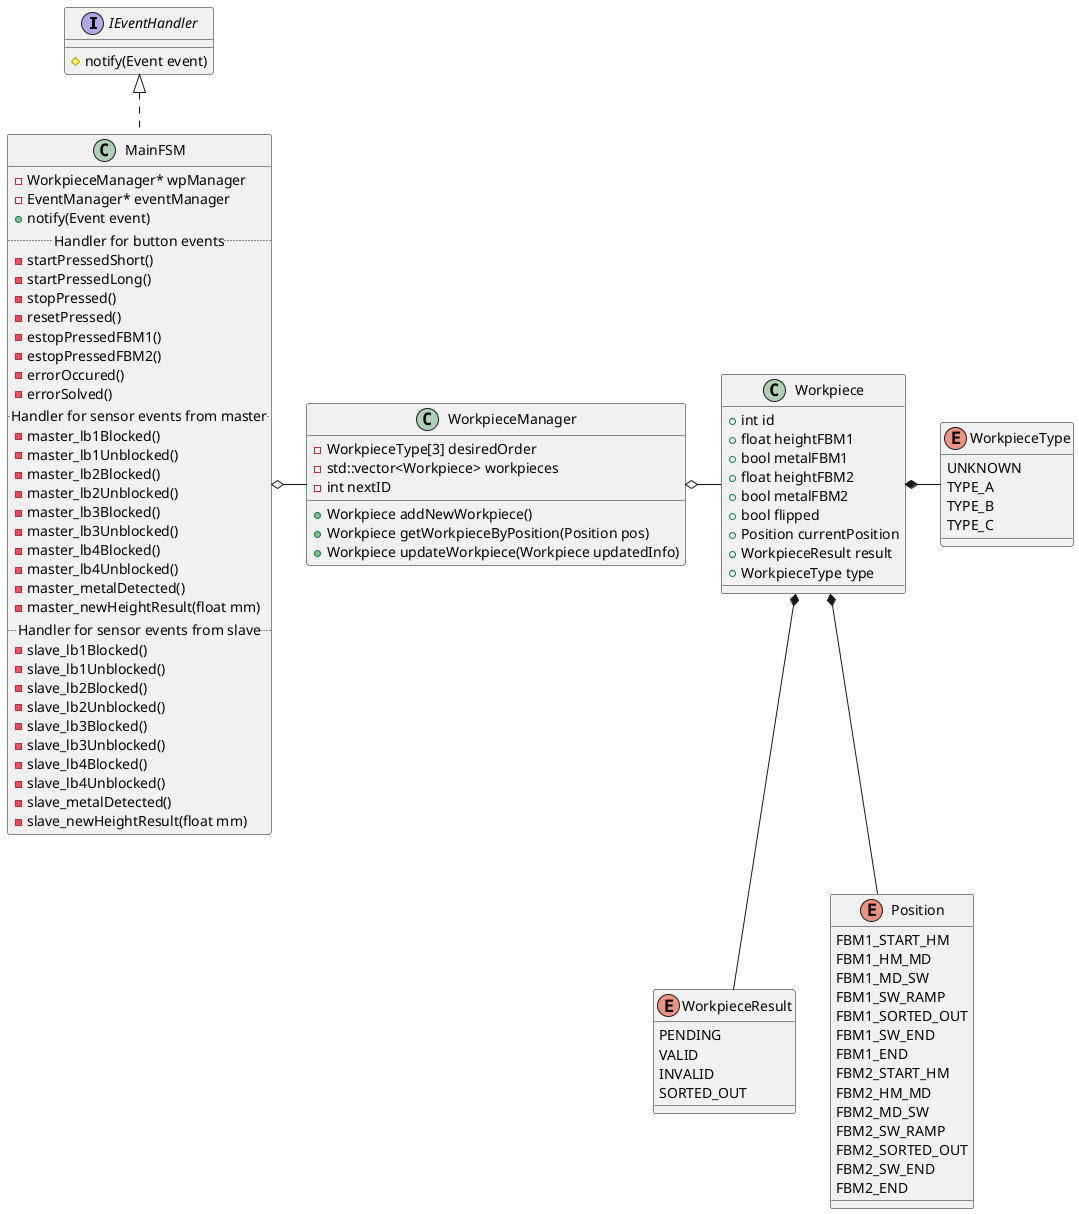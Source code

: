 @startuml
interface IEventHandler {
  #notify(Event event)
}

enum WorkpieceType {
  UNKNOWN
  TYPE_A
  TYPE_B
  TYPE_C
}

enum WorkpieceResult {
  PENDING
  VALID
  INVALID
  SORTED_OUT
}

enum Position {
  FBM1_START_HM
  FBM1_HM_MD
  FBM1_MD_SW
  FBM1_SW_RAMP
  FBM1_SORTED_OUT
  FBM1_SW_END
  FBM1_END
  FBM2_START_HM
  FBM2_HM_MD
  FBM2_MD_SW
  FBM2_SW_RAMP
  FBM2_SORTED_OUT
  FBM2_SW_END
  FBM2_END
}

class Workpiece {
  +int id
  +float heightFBM1
  +bool metalFBM1
  +float heightFBM2
  +bool metalFBM2
  +bool flipped
  +Position currentPosition
  +WorkpieceResult result
  +WorkpieceType type
}

Workpiece *-- Position
Workpiece *- WorkpieceType
Workpiece *-- WorkpieceResult

class WorkpieceManager {
  -WorkpieceType[3] desiredOrder
  -std::vector<Workpiece> workpieces
  -int nextID
  +Workpiece addNewWorkpiece()
  +Workpiece getWorkpieceByPosition(Position pos)
  +Workpiece updateWorkpiece(Workpiece updatedInfo)
}

WorkpieceManager o- Workpiece

class MainFSM {
  -WorkpieceManager* wpManager
  -EventManager* eventManager
  +notify(Event event)
  .. Handler for button events ..
  -startPressedShort()
  -startPressedLong()
  -stopPressed()
  -resetPressed()
  -estopPressedFBM1()
  -estopPressedFBM2()
  -errorOccured()
  -errorSolved()
  .. Handler for sensor events from master ..
  -master_lb1Blocked()
  -master_lb1Unblocked()
  -master_lb2Blocked()
  -master_lb2Unblocked()
  -master_lb3Blocked()
  -master_lb3Unblocked()
  -master_lb4Blocked()
  -master_lb4Unblocked()
  -master_metalDetected()
  -master_newHeightResult(float mm)
  .. Handler for sensor events from slave ..
  -slave_lb1Blocked()
  -slave_lb1Unblocked()
  -slave_lb2Blocked()
  -slave_lb2Unblocked()
  -slave_lb3Blocked()
  -slave_lb3Unblocked()
  -slave_lb4Blocked()
  -slave_lb4Unblocked()
  -slave_metalDetected()
  -slave_newHeightResult(float mm)
}

IEventHandler <|.. MainFSM
MainFSM o- WorkpieceManager


@enduml